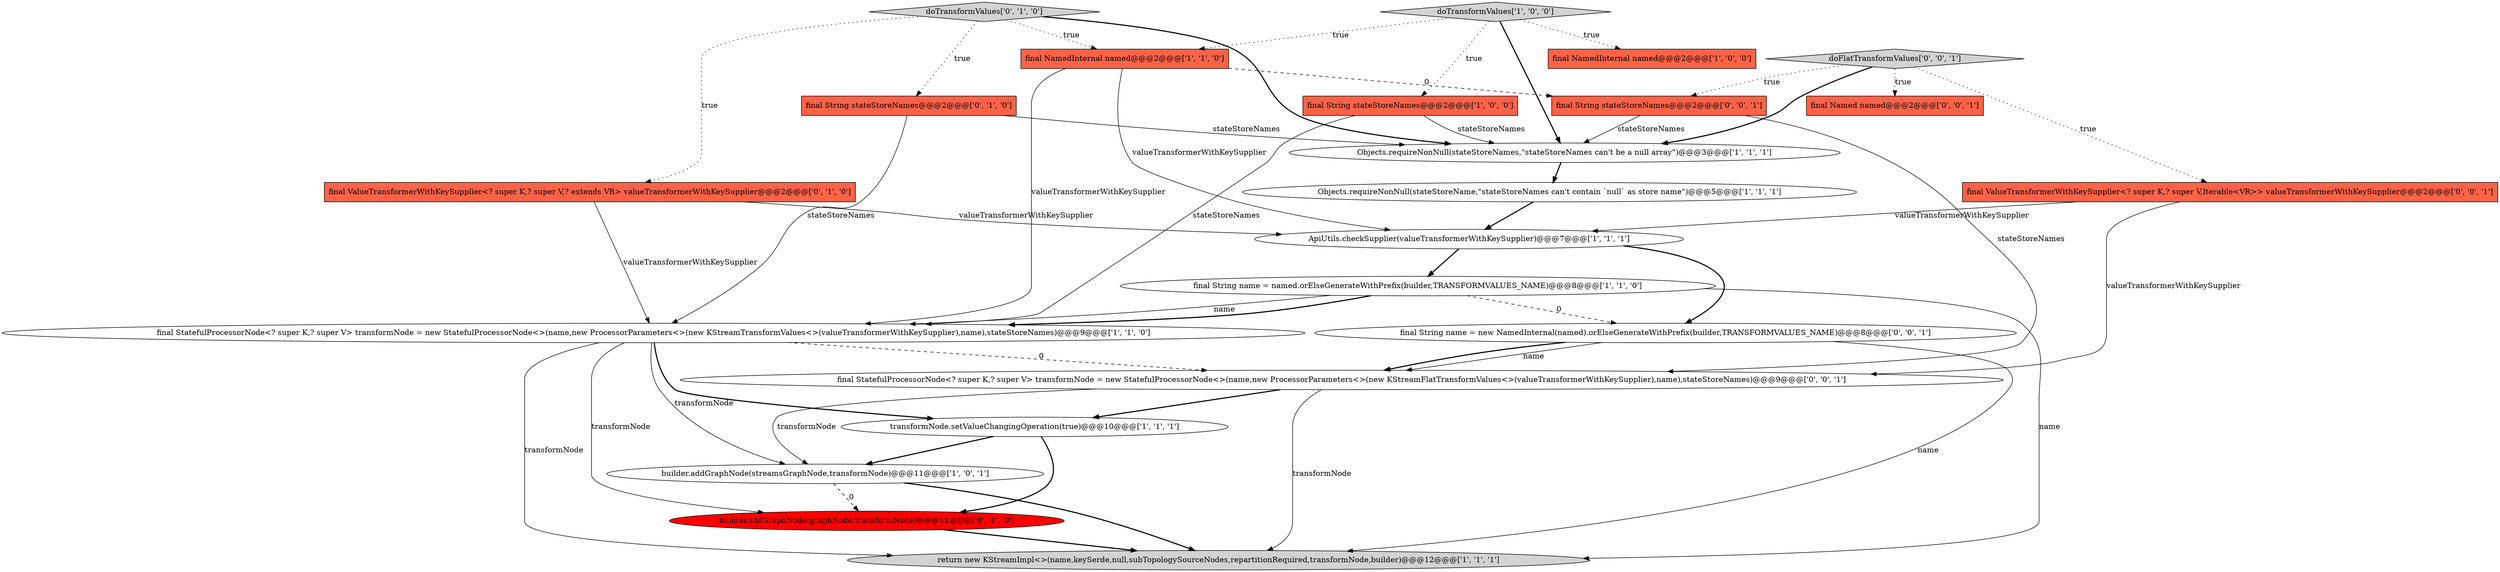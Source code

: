 digraph {
11 [style = filled, label = "ApiUtils.checkSupplier(valueTransformerWithKeySupplier)@@@7@@@['1', '1', '1']", fillcolor = white, shape = ellipse image = "AAA0AAABBB1BBB"];
0 [style = filled, label = "final String stateStoreNames@@@2@@@['1', '0', '0']", fillcolor = tomato, shape = box image = "AAA0AAABBB1BBB"];
12 [style = filled, label = "final ValueTransformerWithKeySupplier<? super K,? super V,? extends VR> valueTransformerWithKeySupplier@@@2@@@['0', '1', '0']", fillcolor = tomato, shape = box image = "AAA0AAABBB2BBB"];
13 [style = filled, label = "doTransformValues['0', '1', '0']", fillcolor = lightgray, shape = diamond image = "AAA0AAABBB2BBB"];
8 [style = filled, label = "final String name = named.orElseGenerateWithPrefix(builder,TRANSFORMVALUES_NAME)@@@8@@@['1', '1', '0']", fillcolor = white, shape = ellipse image = "AAA0AAABBB1BBB"];
7 [style = filled, label = "transformNode.setValueChangingOperation(true)@@@10@@@['1', '1', '1']", fillcolor = white, shape = ellipse image = "AAA0AAABBB1BBB"];
19 [style = filled, label = "final StatefulProcessorNode<? super K,? super V> transformNode = new StatefulProcessorNode<>(name,new ProcessorParameters<>(new KStreamFlatTransformValues<>(valueTransformerWithKeySupplier),name),stateStoreNames)@@@9@@@['0', '0', '1']", fillcolor = white, shape = ellipse image = "AAA0AAABBB3BBB"];
2 [style = filled, label = "builder.addGraphNode(streamsGraphNode,transformNode)@@@11@@@['1', '0', '1']", fillcolor = white, shape = ellipse image = "AAA0AAABBB1BBB"];
16 [style = filled, label = "final String name = new NamedInternal(named).orElseGenerateWithPrefix(builder,TRANSFORMVALUES_NAME)@@@8@@@['0', '0', '1']", fillcolor = white, shape = ellipse image = "AAA0AAABBB3BBB"];
4 [style = filled, label = "return new KStreamImpl<>(name,keySerde,null,subTopologySourceNodes,repartitionRequired,transformNode,builder)@@@12@@@['1', '1', '1']", fillcolor = lightgray, shape = ellipse image = "AAA0AAABBB1BBB"];
5 [style = filled, label = "doTransformValues['1', '0', '0']", fillcolor = lightgray, shape = diamond image = "AAA0AAABBB1BBB"];
14 [style = filled, label = "final String stateStoreNames@@@2@@@['0', '1', '0']", fillcolor = tomato, shape = box image = "AAA0AAABBB2BBB"];
10 [style = filled, label = "final StatefulProcessorNode<? super K,? super V> transformNode = new StatefulProcessorNode<>(name,new ProcessorParameters<>(new KStreamTransformValues<>(valueTransformerWithKeySupplier),name),stateStoreNames)@@@9@@@['1', '1', '0']", fillcolor = white, shape = ellipse image = "AAA0AAABBB1BBB"];
20 [style = filled, label = "final String stateStoreNames@@@2@@@['0', '0', '1']", fillcolor = tomato, shape = box image = "AAA0AAABBB3BBB"];
18 [style = filled, label = "final ValueTransformerWithKeySupplier<? super K,? super V,Iterable<VR>> valueTransformerWithKeySupplier@@@2@@@['0', '0', '1']", fillcolor = tomato, shape = box image = "AAA0AAABBB3BBB"];
9 [style = filled, label = "Objects.requireNonNull(stateStoreName,\"stateStoreNames can't contain `null` as store name\")@@@5@@@['1', '1', '1']", fillcolor = white, shape = ellipse image = "AAA0AAABBB1BBB"];
3 [style = filled, label = "final NamedInternal named@@@2@@@['1', '0', '0']", fillcolor = tomato, shape = box image = "AAA0AAABBB1BBB"];
15 [style = filled, label = "builder.addGraphNode(graphNode,transformNode)@@@11@@@['0', '1', '0']", fillcolor = red, shape = ellipse image = "AAA1AAABBB2BBB"];
21 [style = filled, label = "doFlatTransformValues['0', '0', '1']", fillcolor = lightgray, shape = diamond image = "AAA0AAABBB3BBB"];
1 [style = filled, label = "Objects.requireNonNull(stateStoreNames,\"stateStoreNames can't be a null array\")@@@3@@@['1', '1', '1']", fillcolor = white, shape = ellipse image = "AAA0AAABBB1BBB"];
6 [style = filled, label = "final NamedInternal named@@@2@@@['1', '1', '0']", fillcolor = tomato, shape = box image = "AAA0AAABBB1BBB"];
17 [style = filled, label = "final Named named@@@2@@@['0', '0', '1']", fillcolor = tomato, shape = box image = "AAA0AAABBB3BBB"];
13->6 [style = dotted, label="true"];
11->16 [style = bold, label=""];
8->4 [style = solid, label="name"];
8->10 [style = bold, label=""];
8->16 [style = dashed, label="0"];
21->20 [style = dotted, label="true"];
9->11 [style = bold, label=""];
13->12 [style = dotted, label="true"];
6->11 [style = solid, label="valueTransformerWithKeySupplier"];
6->10 [style = solid, label="valueTransformerWithKeySupplier"];
16->4 [style = solid, label="name"];
21->18 [style = dotted, label="true"];
6->20 [style = dashed, label="0"];
10->19 [style = dashed, label="0"];
10->2 [style = solid, label="transformNode"];
0->10 [style = solid, label="stateStoreNames"];
5->6 [style = dotted, label="true"];
16->19 [style = solid, label="name"];
21->17 [style = dotted, label="true"];
12->11 [style = solid, label="valueTransformerWithKeySupplier"];
14->10 [style = solid, label="stateStoreNames"];
5->0 [style = dotted, label="true"];
5->3 [style = dotted, label="true"];
16->19 [style = bold, label=""];
2->4 [style = bold, label=""];
10->7 [style = bold, label=""];
13->1 [style = bold, label=""];
1->9 [style = bold, label=""];
2->15 [style = dashed, label="0"];
0->1 [style = solid, label="stateStoreNames"];
18->19 [style = solid, label="valueTransformerWithKeySupplier"];
5->1 [style = bold, label=""];
18->11 [style = solid, label="valueTransformerWithKeySupplier"];
12->10 [style = solid, label="valueTransformerWithKeySupplier"];
10->4 [style = solid, label="transformNode"];
14->1 [style = solid, label="stateStoreNames"];
19->4 [style = solid, label="transformNode"];
7->2 [style = bold, label=""];
21->1 [style = bold, label=""];
8->10 [style = solid, label="name"];
15->4 [style = bold, label=""];
20->19 [style = solid, label="stateStoreNames"];
11->8 [style = bold, label=""];
7->15 [style = bold, label=""];
20->1 [style = solid, label="stateStoreNames"];
19->2 [style = solid, label="transformNode"];
13->14 [style = dotted, label="true"];
10->15 [style = solid, label="transformNode"];
19->7 [style = bold, label=""];
}
